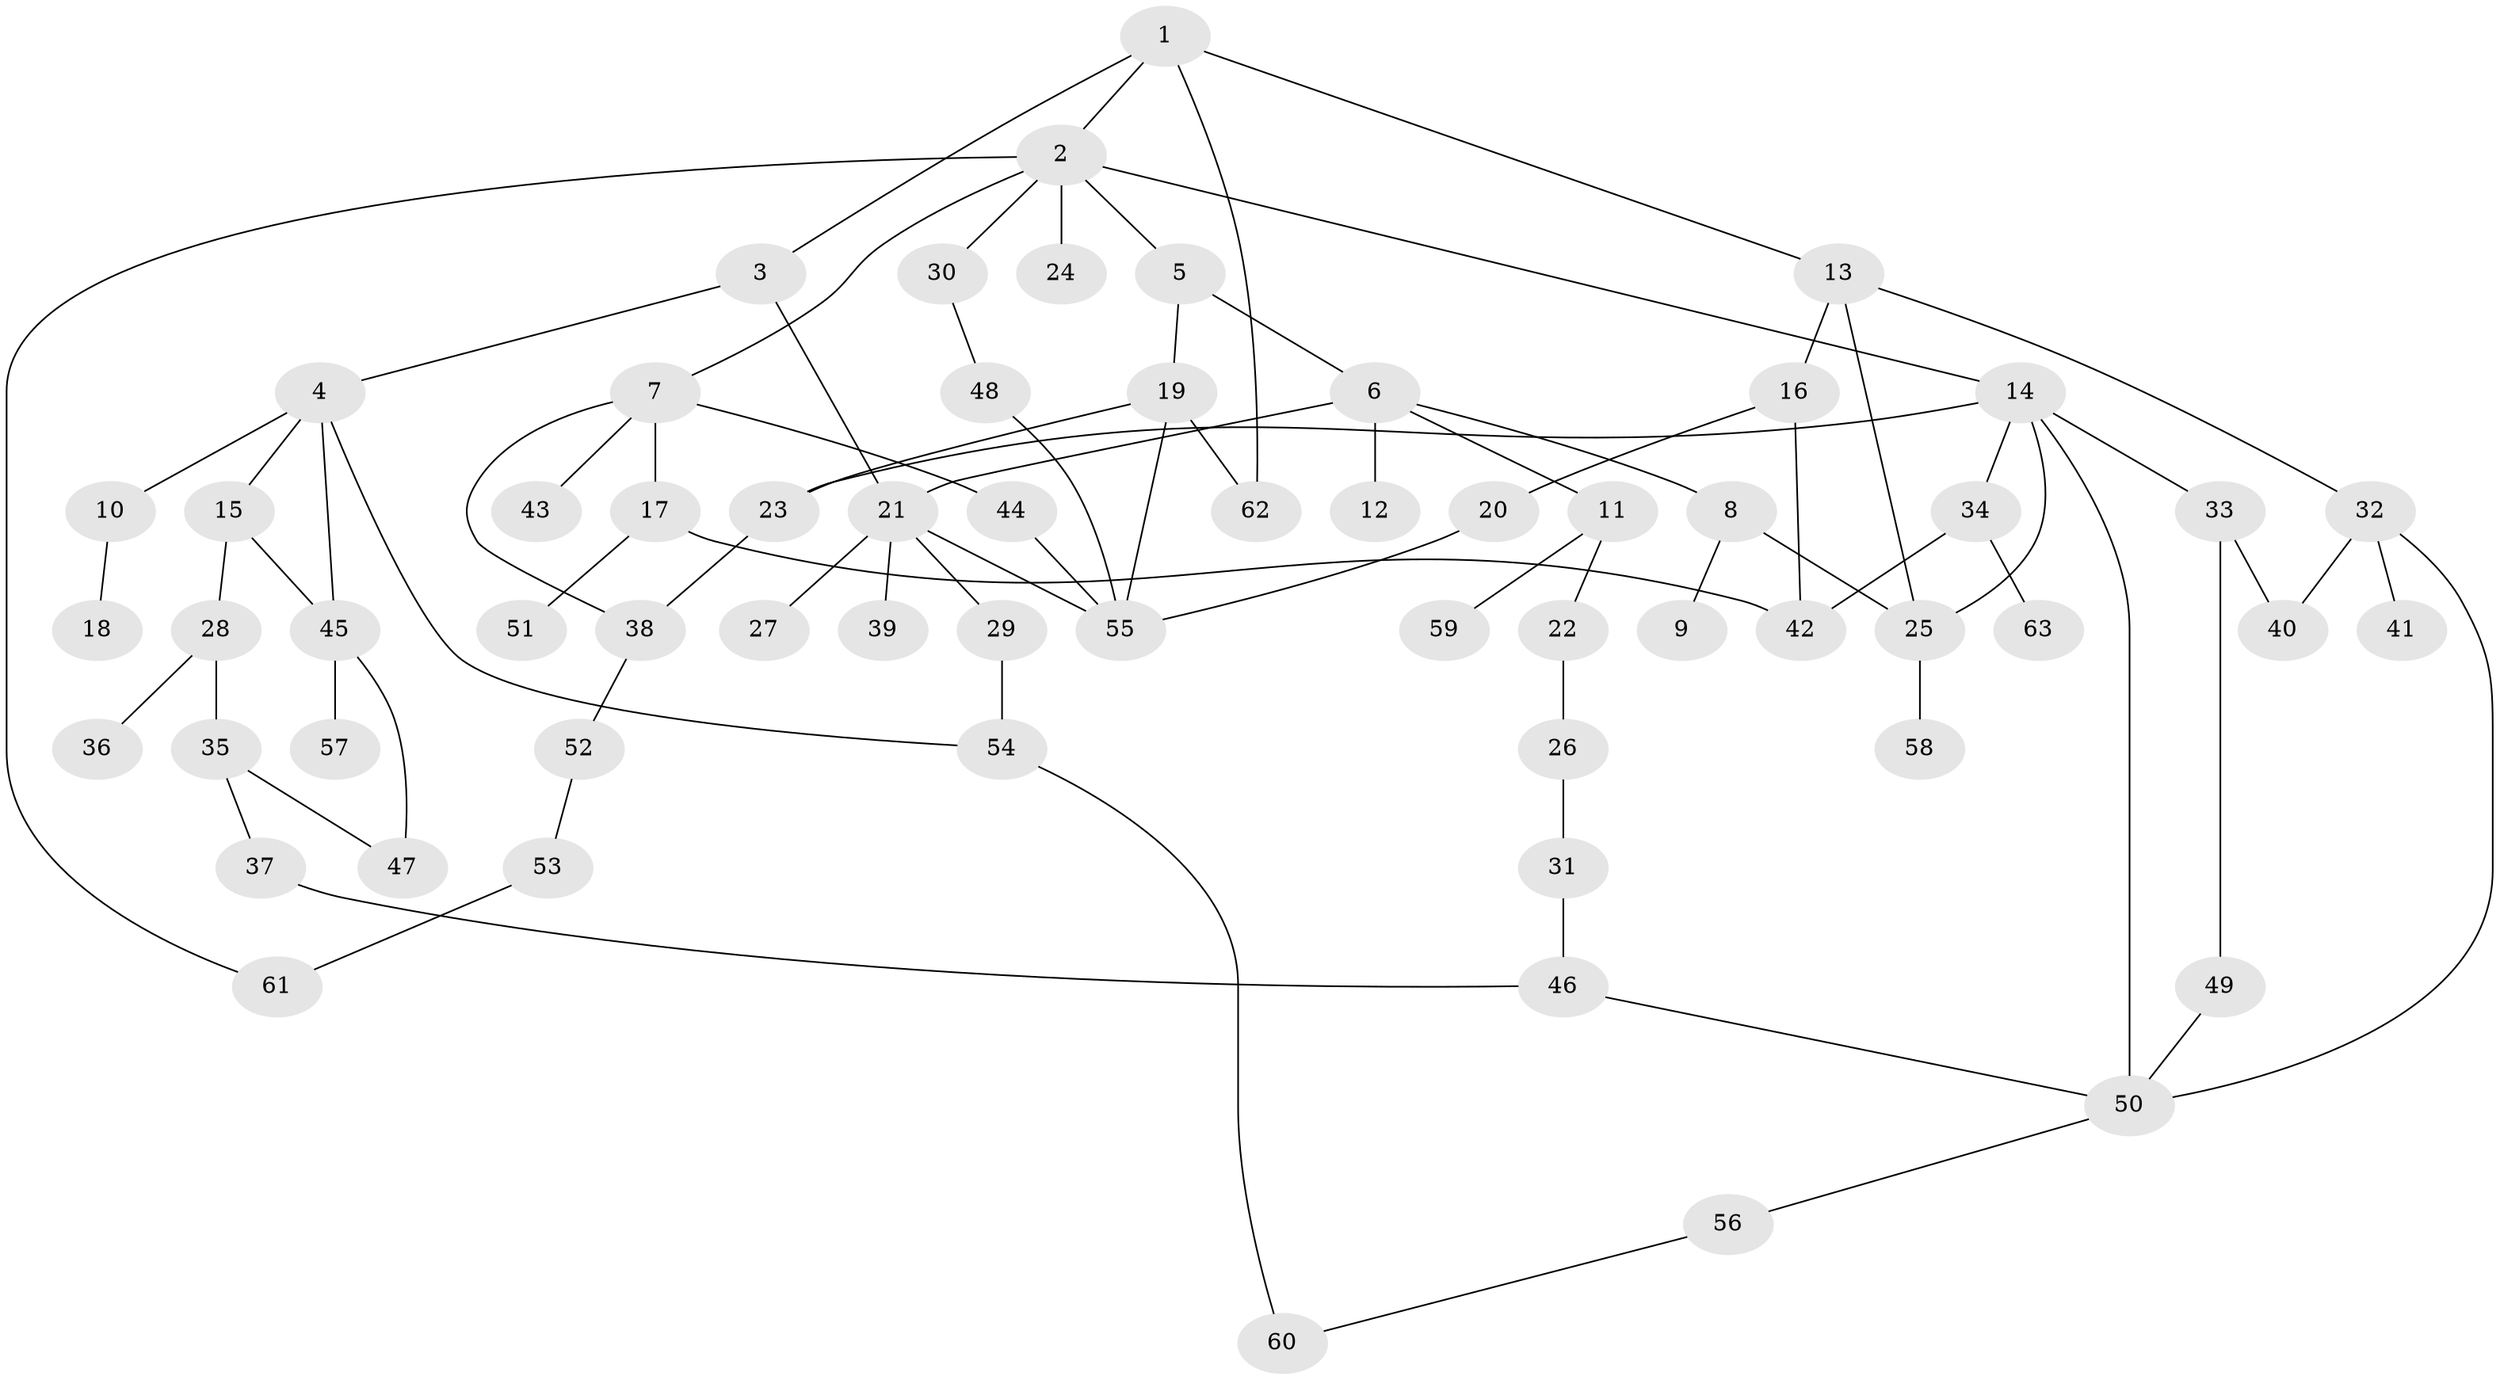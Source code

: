 // Generated by graph-tools (version 1.1) at 2025/25/03/09/25 03:25:25]
// undirected, 63 vertices, 84 edges
graph export_dot {
graph [start="1"]
  node [color=gray90,style=filled];
  1;
  2;
  3;
  4;
  5;
  6;
  7;
  8;
  9;
  10;
  11;
  12;
  13;
  14;
  15;
  16;
  17;
  18;
  19;
  20;
  21;
  22;
  23;
  24;
  25;
  26;
  27;
  28;
  29;
  30;
  31;
  32;
  33;
  34;
  35;
  36;
  37;
  38;
  39;
  40;
  41;
  42;
  43;
  44;
  45;
  46;
  47;
  48;
  49;
  50;
  51;
  52;
  53;
  54;
  55;
  56;
  57;
  58;
  59;
  60;
  61;
  62;
  63;
  1 -- 2;
  1 -- 3;
  1 -- 13;
  1 -- 62;
  2 -- 5;
  2 -- 7;
  2 -- 14;
  2 -- 24;
  2 -- 30;
  2 -- 61;
  3 -- 4;
  3 -- 21;
  4 -- 10;
  4 -- 15;
  4 -- 45;
  4 -- 54;
  5 -- 6;
  5 -- 19;
  6 -- 8;
  6 -- 11;
  6 -- 12;
  6 -- 21;
  7 -- 17;
  7 -- 38;
  7 -- 43;
  7 -- 44;
  8 -- 9;
  8 -- 25;
  10 -- 18;
  11 -- 22;
  11 -- 59;
  13 -- 16;
  13 -- 32;
  13 -- 25;
  14 -- 25;
  14 -- 33;
  14 -- 34;
  14 -- 23;
  14 -- 50;
  15 -- 28;
  15 -- 45;
  16 -- 20;
  16 -- 42;
  17 -- 42;
  17 -- 51;
  19 -- 23;
  19 -- 62;
  19 -- 55;
  20 -- 55;
  21 -- 27;
  21 -- 29;
  21 -- 39;
  21 -- 55;
  22 -- 26;
  23 -- 38;
  25 -- 58;
  26 -- 31;
  28 -- 35;
  28 -- 36;
  29 -- 54;
  30 -- 48;
  31 -- 46;
  32 -- 41;
  32 -- 40;
  32 -- 50;
  33 -- 40;
  33 -- 49;
  34 -- 63;
  34 -- 42;
  35 -- 37;
  35 -- 47;
  37 -- 46;
  38 -- 52;
  44 -- 55;
  45 -- 47;
  45 -- 57;
  46 -- 50;
  48 -- 55;
  49 -- 50;
  50 -- 56;
  52 -- 53;
  53 -- 61;
  54 -- 60;
  56 -- 60;
}

